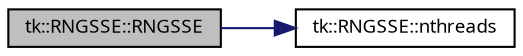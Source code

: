 digraph "tk::RNGSSE::RNGSSE"
{
 // INTERACTIVE_SVG=YES
  bgcolor="transparent";
  edge [fontname="sans-serif",fontsize="9",labelfontname="sans-serif",labelfontsize="9"];
  node [fontname="sans-serif",fontsize="9",shape=record];
  rankdir="LR";
  Node1 [label="tk::RNGSSE::RNGSSE",height=0.2,width=0.4,color="black", fillcolor="grey75", style="filled", fontcolor="black"];
  Node1 -> Node2 [color="midnightblue",fontsize="9",style="solid",fontname="sans-serif"];
  Node2 [label="tk::RNGSSE::nthreads",height=0.2,width=0.4,color="black",URL="$classtk_1_1_r_n_g_s_s_e.html#a32e59ae9566736e7004bfd36d57b8f3f",tooltip="Accessor to the number of threads we operate on. "];
}
